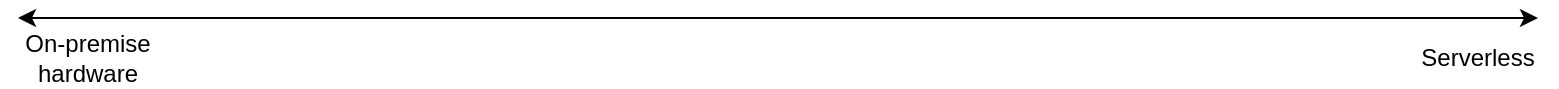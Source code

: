 <mxfile version="13.8.9" type="device" pages="2"><diagram id="5KHL_bwhcinVHJ6hmEfy" name="Starting_Point"><mxGraphModel dx="1422" dy="914" grid="1" gridSize="10" guides="1" tooltips="1" connect="1" arrows="1" fold="1" page="1" pageScale="1" pageWidth="850" pageHeight="1100" math="0" shadow="0"><root><mxCell id="0"/><mxCell id="1" parent="0"/><mxCell id="_qOC6tU7XavopVmbDEAc-1" value="" style="endArrow=classic;startArrow=classic;html=1;" edge="1" parent="1"><mxGeometry width="50" height="50" relative="1" as="geometry"><mxPoint x="40" y="160" as="sourcePoint"/><mxPoint x="800" y="160" as="targetPoint"/></mxGeometry></mxCell><mxCell id="_qOC6tU7XavopVmbDEAc-2" value="On-premise hardware" style="text;html=1;strokeColor=none;fillColor=none;align=center;verticalAlign=middle;whiteSpace=wrap;rounded=0;" vertex="1" parent="1"><mxGeometry x="40" y="170" width="70" height="20" as="geometry"/></mxCell><mxCell id="_qOC6tU7XavopVmbDEAc-3" value="Serverless" style="text;html=1;strokeColor=none;fillColor=none;align=center;verticalAlign=middle;whiteSpace=wrap;rounded=0;" vertex="1" parent="1"><mxGeometry x="740" y="170" width="60" height="20" as="geometry"/></mxCell></root></mxGraphModel></diagram><diagram name="01_Cloud_Types" id="DbwQOrqQo1NOoSc2gBtK"><mxGraphModel dx="1422" dy="914" grid="1" gridSize="10" guides="1" tooltips="1" connect="1" arrows="1" fold="1" page="1" pageScale="1" pageWidth="850" pageHeight="1100" math="0" shadow="0"><root><mxCell id="Bxugz5ke7fpk5Y35gBAx-0"/><mxCell id="Bxugz5ke7fpk5Y35gBAx-1" parent="Bxugz5ke7fpk5Y35gBAx-0"/><mxCell id="Bxugz5ke7fpk5Y35gBAx-2" value="" style="endArrow=classic;startArrow=classic;html=1;" edge="1" parent="Bxugz5ke7fpk5Y35gBAx-1"><mxGeometry width="50" height="50" relative="1" as="geometry"><mxPoint x="40" y="160" as="sourcePoint"/><mxPoint x="800" y="160" as="targetPoint"/></mxGeometry></mxCell><mxCell id="Bxugz5ke7fpk5Y35gBAx-3" value="On-premise hardware" style="text;html=1;strokeColor=none;fillColor=none;align=center;verticalAlign=middle;whiteSpace=wrap;rounded=0;" vertex="1" parent="Bxugz5ke7fpk5Y35gBAx-1"><mxGeometry x="40" y="170" width="70" height="20" as="geometry"/></mxCell><mxCell id="Bxugz5ke7fpk5Y35gBAx-4" value="Serverless" style="text;html=1;strokeColor=none;fillColor=none;align=center;verticalAlign=middle;whiteSpace=wrap;rounded=0;" vertex="1" parent="Bxugz5ke7fpk5Y35gBAx-1"><mxGeometry x="740" y="170" width="60" height="20" as="geometry"/></mxCell><mxCell id="Bxugz5ke7fpk5Y35gBAx-5" value="IaaS" style="rounded=1;whiteSpace=wrap;html=1;fillColor=#fff2cc;strokeColor=#d6b656;dashed=1;" vertex="1" parent="Bxugz5ke7fpk5Y35gBAx-1"><mxGeometry x="120" y="90" width="70" height="40" as="geometry"/></mxCell><mxCell id="Bxugz5ke7fpk5Y35gBAx-6" value="PaaS" style="rounded=1;whiteSpace=wrap;html=1;fillColor=#fff2cc;strokeColor=#d6b656;dashed=1;" vertex="1" parent="Bxugz5ke7fpk5Y35gBAx-1"><mxGeometry x="530" y="90" width="70" height="40" as="geometry"/></mxCell><mxCell id="Bxugz5ke7fpk5Y35gBAx-7" value="SaaS" style="rounded=1;whiteSpace=wrap;html=1;fillColor=#fff2cc;strokeColor=#d6b656;dashed=1;" vertex="1" parent="Bxugz5ke7fpk5Y35gBAx-1"><mxGeometry x="660" y="90" width="70" height="40" as="geometry"/></mxCell></root></mxGraphModel></diagram></mxfile>